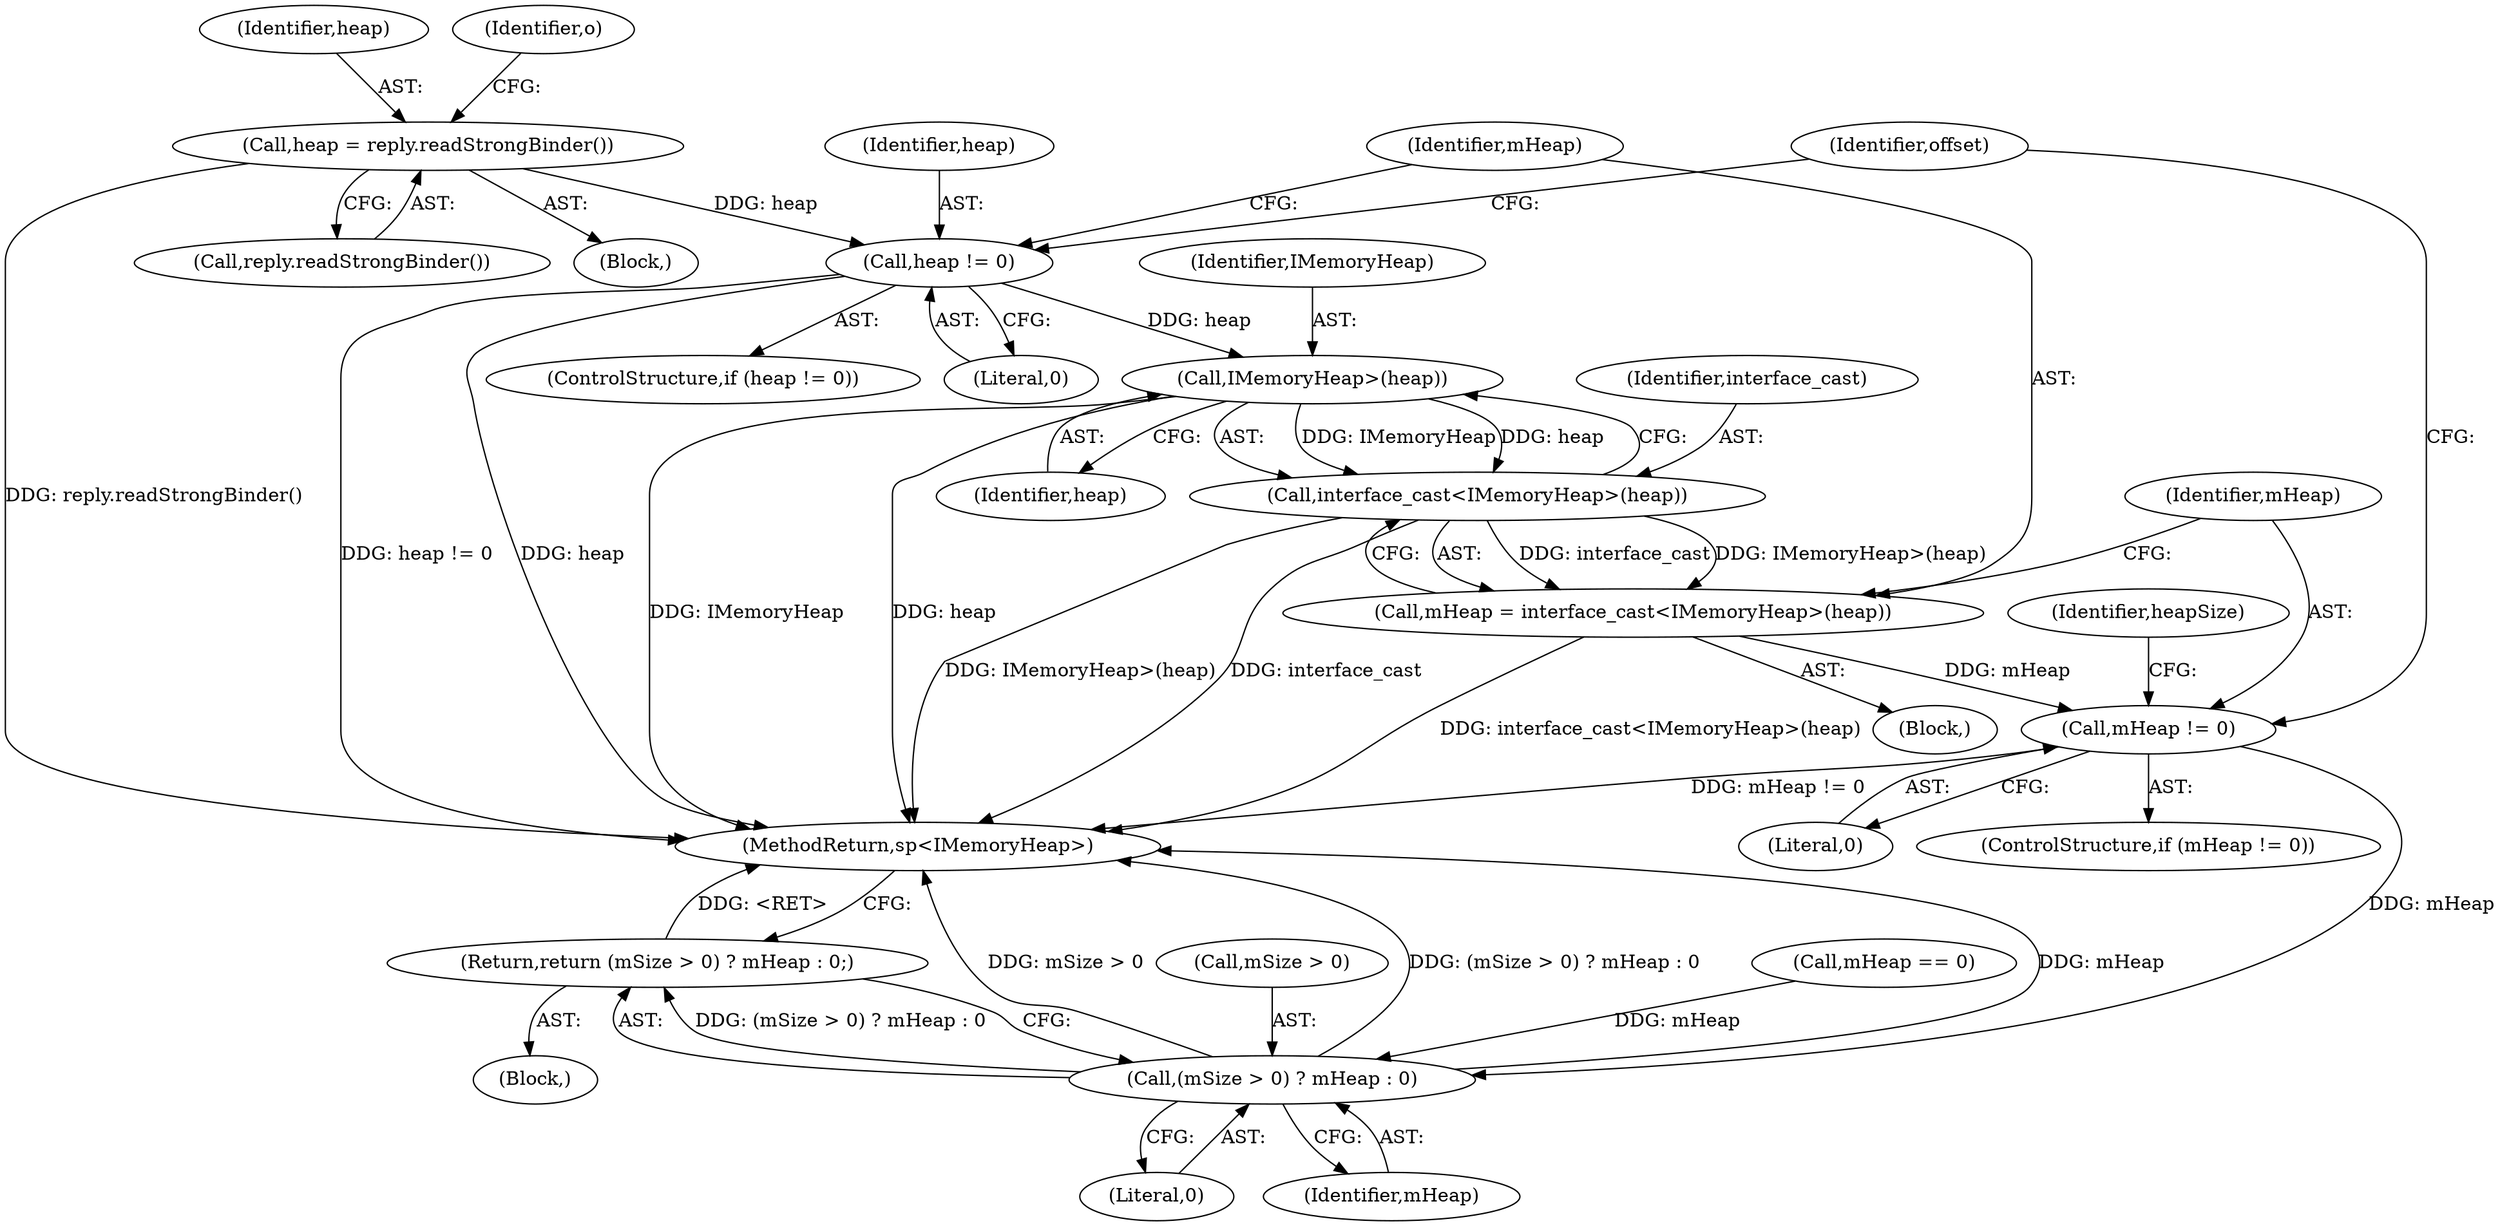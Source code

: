digraph "0_Android_f3199c228aced7858b75a8070b8358c155ae0149@API" {
"1000124" [label="(Call,heap = reply.readStrongBinder())"];
"1000136" [label="(Call,heap != 0)"];
"1000144" [label="(Call,IMemoryHeap>(heap))"];
"1000142" [label="(Call,interface_cast<IMemoryHeap>(heap))"];
"1000140" [label="(Call,mHeap = interface_cast<IMemoryHeap>(heap))"];
"1000148" [label="(Call,mHeap != 0)"];
"1000207" [label="(Call,(mSize > 0) ? mHeap : 0)"];
"1000206" [label="(Return,return (mSize > 0) ? mHeap : 0;)"];
"1000212" [label="(Literal,0)"];
"1000106" [label="(Call,mHeap == 0)"];
"1000126" [label="(Call,reply.readStrongBinder())"];
"1000211" [label="(Identifier,mHeap)"];
"1000146" [label="(Identifier,heap)"];
"1000122" [label="(Block,)"];
"1000150" [label="(Literal,0)"];
"1000147" [label="(ControlStructure,if (mHeap != 0))"];
"1000144" [label="(Call,IMemoryHeap>(heap))"];
"1000142" [label="(Call,interface_cast<IMemoryHeap>(heap))"];
"1000138" [label="(Literal,0)"];
"1000141" [label="(Identifier,mHeap)"];
"1000143" [label="(Identifier,interface_cast)"];
"1000149" [label="(Identifier,mHeap)"];
"1000195" [label="(Identifier,offset)"];
"1000104" [label="(Block,)"];
"1000213" [label="(MethodReturn,sp<IMemoryHeap>)"];
"1000140" [label="(Call,mHeap = interface_cast<IMemoryHeap>(heap))"];
"1000135" [label="(ControlStructure,if (heap != 0))"];
"1000208" [label="(Call,mSize > 0)"];
"1000137" [label="(Identifier,heap)"];
"1000125" [label="(Identifier,heap)"];
"1000206" [label="(Return,return (mSize > 0) ? mHeap : 0;)"];
"1000136" [label="(Call,heap != 0)"];
"1000148" [label="(Call,mHeap != 0)"];
"1000139" [label="(Block,)"];
"1000129" [label="(Identifier,o)"];
"1000145" [label="(Identifier,IMemoryHeap)"];
"1000207" [label="(Call,(mSize > 0) ? mHeap : 0)"];
"1000154" [label="(Identifier,heapSize)"];
"1000124" [label="(Call,heap = reply.readStrongBinder())"];
"1000124" -> "1000122"  [label="AST: "];
"1000124" -> "1000126"  [label="CFG: "];
"1000125" -> "1000124"  [label="AST: "];
"1000126" -> "1000124"  [label="AST: "];
"1000129" -> "1000124"  [label="CFG: "];
"1000124" -> "1000213"  [label="DDG: reply.readStrongBinder()"];
"1000124" -> "1000136"  [label="DDG: heap"];
"1000136" -> "1000135"  [label="AST: "];
"1000136" -> "1000138"  [label="CFG: "];
"1000137" -> "1000136"  [label="AST: "];
"1000138" -> "1000136"  [label="AST: "];
"1000141" -> "1000136"  [label="CFG: "];
"1000195" -> "1000136"  [label="CFG: "];
"1000136" -> "1000213"  [label="DDG: heap != 0"];
"1000136" -> "1000213"  [label="DDG: heap"];
"1000136" -> "1000144"  [label="DDG: heap"];
"1000144" -> "1000142"  [label="AST: "];
"1000144" -> "1000146"  [label="CFG: "];
"1000145" -> "1000144"  [label="AST: "];
"1000146" -> "1000144"  [label="AST: "];
"1000142" -> "1000144"  [label="CFG: "];
"1000144" -> "1000213"  [label="DDG: IMemoryHeap"];
"1000144" -> "1000213"  [label="DDG: heap"];
"1000144" -> "1000142"  [label="DDG: IMemoryHeap"];
"1000144" -> "1000142"  [label="DDG: heap"];
"1000142" -> "1000140"  [label="AST: "];
"1000143" -> "1000142"  [label="AST: "];
"1000140" -> "1000142"  [label="CFG: "];
"1000142" -> "1000213"  [label="DDG: IMemoryHeap>(heap)"];
"1000142" -> "1000213"  [label="DDG: interface_cast"];
"1000142" -> "1000140"  [label="DDG: interface_cast"];
"1000142" -> "1000140"  [label="DDG: IMemoryHeap>(heap)"];
"1000140" -> "1000139"  [label="AST: "];
"1000141" -> "1000140"  [label="AST: "];
"1000149" -> "1000140"  [label="CFG: "];
"1000140" -> "1000213"  [label="DDG: interface_cast<IMemoryHeap>(heap)"];
"1000140" -> "1000148"  [label="DDG: mHeap"];
"1000148" -> "1000147"  [label="AST: "];
"1000148" -> "1000150"  [label="CFG: "];
"1000149" -> "1000148"  [label="AST: "];
"1000150" -> "1000148"  [label="AST: "];
"1000154" -> "1000148"  [label="CFG: "];
"1000195" -> "1000148"  [label="CFG: "];
"1000148" -> "1000213"  [label="DDG: mHeap != 0"];
"1000148" -> "1000207"  [label="DDG: mHeap"];
"1000207" -> "1000206"  [label="AST: "];
"1000207" -> "1000211"  [label="CFG: "];
"1000207" -> "1000212"  [label="CFG: "];
"1000208" -> "1000207"  [label="AST: "];
"1000211" -> "1000207"  [label="AST: "];
"1000212" -> "1000207"  [label="AST: "];
"1000206" -> "1000207"  [label="CFG: "];
"1000207" -> "1000213"  [label="DDG: mSize > 0"];
"1000207" -> "1000213"  [label="DDG: (mSize > 0) ? mHeap : 0"];
"1000207" -> "1000213"  [label="DDG: mHeap"];
"1000207" -> "1000206"  [label="DDG: (mSize > 0) ? mHeap : 0"];
"1000106" -> "1000207"  [label="DDG: mHeap"];
"1000206" -> "1000104"  [label="AST: "];
"1000213" -> "1000206"  [label="CFG: "];
"1000206" -> "1000213"  [label="DDG: <RET>"];
}
